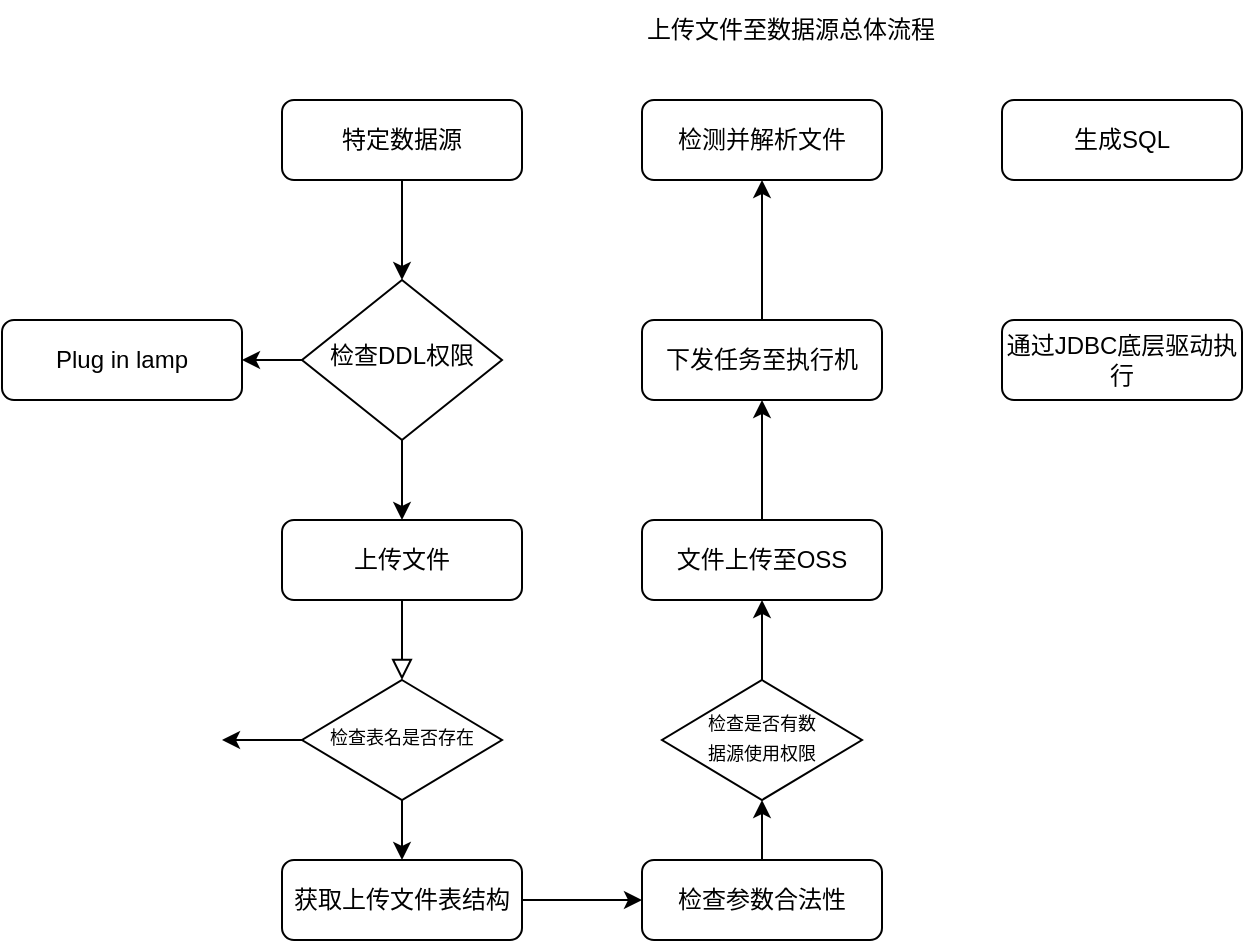 <mxfile version="22.0.6" type="github">
  <diagram id="C5RBs43oDa-KdzZeNtuy" name="Page-1">
    <mxGraphModel dx="1434" dy="676" grid="1" gridSize="10" guides="1" tooltips="1" connect="1" arrows="1" fold="1" page="1" pageScale="1" pageWidth="827" pageHeight="1169" math="0" shadow="0">
      <root>
        <mxCell id="WIyWlLk6GJQsqaUBKTNV-0" />
        <mxCell id="WIyWlLk6GJQsqaUBKTNV-1" parent="WIyWlLk6GJQsqaUBKTNV-0" />
        <mxCell id="2clqQrDaA2VCegX-zHsg-16" style="edgeStyle=orthogonalEdgeStyle;rounded=0;orthogonalLoop=1;jettySize=auto;html=1;exitX=0.5;exitY=1;exitDx=0;exitDy=0;entryX=0.5;entryY=0;entryDx=0;entryDy=0;" edge="1" parent="WIyWlLk6GJQsqaUBKTNV-1" source="WIyWlLk6GJQsqaUBKTNV-3" target="WIyWlLk6GJQsqaUBKTNV-6">
          <mxGeometry relative="1" as="geometry" />
        </mxCell>
        <mxCell id="WIyWlLk6GJQsqaUBKTNV-3" value="特定数据源" style="rounded=1;whiteSpace=wrap;html=1;fontSize=12;glass=0;strokeWidth=1;shadow=0;" parent="WIyWlLk6GJQsqaUBKTNV-1" vertex="1">
          <mxGeometry x="160" y="80" width="120" height="40" as="geometry" />
        </mxCell>
        <mxCell id="2clqQrDaA2VCegX-zHsg-15" style="edgeStyle=orthogonalEdgeStyle;rounded=0;orthogonalLoop=1;jettySize=auto;html=1;exitX=0;exitY=0.5;exitDx=0;exitDy=0;" edge="1" parent="WIyWlLk6GJQsqaUBKTNV-1" source="WIyWlLk6GJQsqaUBKTNV-6" target="WIyWlLk6GJQsqaUBKTNV-7">
          <mxGeometry relative="1" as="geometry" />
        </mxCell>
        <mxCell id="2clqQrDaA2VCegX-zHsg-17" style="edgeStyle=orthogonalEdgeStyle;rounded=0;orthogonalLoop=1;jettySize=auto;html=1;exitX=0.5;exitY=1;exitDx=0;exitDy=0;entryX=0.5;entryY=0;entryDx=0;entryDy=0;" edge="1" parent="WIyWlLk6GJQsqaUBKTNV-1" source="WIyWlLk6GJQsqaUBKTNV-6" target="WIyWlLk6GJQsqaUBKTNV-12">
          <mxGeometry relative="1" as="geometry" />
        </mxCell>
        <mxCell id="WIyWlLk6GJQsqaUBKTNV-6" value="&lt;div class=&quot;lake-content&quot;&gt;检查DDL权限&lt;/div&gt;" style="rhombus;whiteSpace=wrap;html=1;shadow=0;fontFamily=Helvetica;fontSize=12;align=center;strokeWidth=1;spacing=6;spacingTop=-4;" parent="WIyWlLk6GJQsqaUBKTNV-1" vertex="1">
          <mxGeometry x="170" y="170" width="100" height="80" as="geometry" />
        </mxCell>
        <mxCell id="WIyWlLk6GJQsqaUBKTNV-7" value="Plug in lamp" style="rounded=1;whiteSpace=wrap;html=1;fontSize=12;glass=0;strokeWidth=1;shadow=0;" parent="WIyWlLk6GJQsqaUBKTNV-1" vertex="1">
          <mxGeometry x="20" y="190" width="120" height="40" as="geometry" />
        </mxCell>
        <mxCell id="WIyWlLk6GJQsqaUBKTNV-8" value="" style="rounded=0;html=1;jettySize=auto;orthogonalLoop=1;fontSize=11;endArrow=block;endFill=0;endSize=8;strokeWidth=1;shadow=0;labelBackgroundColor=none;edgeStyle=orthogonalEdgeStyle;exitX=0.5;exitY=1;exitDx=0;exitDy=0;" parent="WIyWlLk6GJQsqaUBKTNV-1" source="WIyWlLk6GJQsqaUBKTNV-12" edge="1">
          <mxGeometry x="0.333" y="20" relative="1" as="geometry">
            <mxPoint as="offset" />
            <mxPoint x="220" y="370" as="sourcePoint" />
            <mxPoint x="220" y="370" as="targetPoint" />
          </mxGeometry>
        </mxCell>
        <mxCell id="WIyWlLk6GJQsqaUBKTNV-12" value="上传文件" style="rounded=1;whiteSpace=wrap;html=1;fontSize=12;glass=0;strokeWidth=1;shadow=0;" parent="WIyWlLk6GJQsqaUBKTNV-1" vertex="1">
          <mxGeometry x="160" y="290" width="120" height="40" as="geometry" />
        </mxCell>
        <mxCell id="2clqQrDaA2VCegX-zHsg-0" value="上传文件至数据源总体流程" style="text;html=1;align=center;verticalAlign=middle;resizable=0;points=[];autosize=1;strokeColor=none;fillColor=none;" vertex="1" parent="WIyWlLk6GJQsqaUBKTNV-1">
          <mxGeometry x="329" y="30" width="170" height="30" as="geometry" />
        </mxCell>
        <mxCell id="2clqQrDaA2VCegX-zHsg-8" style="edgeStyle=orthogonalEdgeStyle;rounded=1;orthogonalLoop=1;jettySize=auto;html=1;exitX=0.5;exitY=1;exitDx=0;exitDy=0;entryX=0.5;entryY=0;entryDx=0;entryDy=0;" edge="1" parent="WIyWlLk6GJQsqaUBKTNV-1" source="2clqQrDaA2VCegX-zHsg-1" target="2clqQrDaA2VCegX-zHsg-5">
          <mxGeometry relative="1" as="geometry" />
        </mxCell>
        <mxCell id="2clqQrDaA2VCegX-zHsg-14" style="edgeStyle=orthogonalEdgeStyle;rounded=0;orthogonalLoop=1;jettySize=auto;html=1;exitX=0;exitY=0.5;exitDx=0;exitDy=0;" edge="1" parent="WIyWlLk6GJQsqaUBKTNV-1" source="2clqQrDaA2VCegX-zHsg-1">
          <mxGeometry relative="1" as="geometry">
            <mxPoint x="130" y="400" as="targetPoint" />
          </mxGeometry>
        </mxCell>
        <mxCell id="2clqQrDaA2VCegX-zHsg-1" value="&lt;div class=&quot;lake-content&quot;&gt;&lt;font style=&quot;font-size: 9px;&quot;&gt;检查表名是否存在&lt;/font&gt;&lt;/div&gt;" style="rhombus;whiteSpace=wrap;html=1;shadow=0;fontFamily=Helvetica;fontSize=12;align=center;strokeWidth=1;spacing=6;spacingTop=-4;" vertex="1" parent="WIyWlLk6GJQsqaUBKTNV-1">
          <mxGeometry x="170" y="370" width="100" height="60" as="geometry" />
        </mxCell>
        <mxCell id="2clqQrDaA2VCegX-zHsg-10" style="edgeStyle=orthogonalEdgeStyle;rounded=0;orthogonalLoop=1;jettySize=auto;html=1;exitX=1;exitY=0.5;exitDx=0;exitDy=0;" edge="1" parent="WIyWlLk6GJQsqaUBKTNV-1" source="2clqQrDaA2VCegX-zHsg-5">
          <mxGeometry relative="1" as="geometry">
            <mxPoint x="340" y="480" as="targetPoint" />
          </mxGeometry>
        </mxCell>
        <mxCell id="2clqQrDaA2VCegX-zHsg-5" value="获取上传文件表结构" style="rounded=1;whiteSpace=wrap;html=1;fontSize=12;glass=0;strokeWidth=1;shadow=0;" vertex="1" parent="WIyWlLk6GJQsqaUBKTNV-1">
          <mxGeometry x="160" y="460" width="120" height="40" as="geometry" />
        </mxCell>
        <mxCell id="2clqQrDaA2VCegX-zHsg-13" style="edgeStyle=orthogonalEdgeStyle;rounded=0;orthogonalLoop=1;jettySize=auto;html=1;exitX=0.5;exitY=0;exitDx=0;exitDy=0;entryX=0.5;entryY=1;entryDx=0;entryDy=0;" edge="1" parent="WIyWlLk6GJQsqaUBKTNV-1" source="2clqQrDaA2VCegX-zHsg-9" target="2clqQrDaA2VCegX-zHsg-12">
          <mxGeometry relative="1" as="geometry" />
        </mxCell>
        <mxCell id="2clqQrDaA2VCegX-zHsg-9" value="检查参数合法性" style="rounded=1;whiteSpace=wrap;html=1;fontSize=12;glass=0;strokeWidth=1;shadow=0;" vertex="1" parent="WIyWlLk6GJQsqaUBKTNV-1">
          <mxGeometry x="340" y="460" width="120" height="40" as="geometry" />
        </mxCell>
        <mxCell id="2clqQrDaA2VCegX-zHsg-19" style="edgeStyle=orthogonalEdgeStyle;rounded=0;orthogonalLoop=1;jettySize=auto;html=1;exitX=0.5;exitY=0;exitDx=0;exitDy=0;entryX=0.5;entryY=1;entryDx=0;entryDy=0;" edge="1" parent="WIyWlLk6GJQsqaUBKTNV-1" source="2clqQrDaA2VCegX-zHsg-12" target="2clqQrDaA2VCegX-zHsg-18">
          <mxGeometry relative="1" as="geometry" />
        </mxCell>
        <mxCell id="2clqQrDaA2VCegX-zHsg-12" value="&lt;div class=&quot;lake-content&quot;&gt;&lt;font style=&quot;font-size: 9px;&quot;&gt;检查是否有数&lt;/font&gt;&lt;/div&gt;&lt;div class=&quot;lake-content&quot;&gt;&lt;font style=&quot;font-size: 9px;&quot;&gt;据&lt;/font&gt;&lt;font style=&quot;background-color: initial; font-size: 9px;&quot;&gt;源&lt;/font&gt;&lt;span style=&quot;background-color: initial; font-size: 9px;&quot;&gt;使用权限&lt;/span&gt;&lt;/div&gt;" style="rhombus;whiteSpace=wrap;html=1;shadow=0;fontFamily=Helvetica;fontSize=12;align=center;strokeWidth=1;spacing=6;spacingTop=-4;" vertex="1" parent="WIyWlLk6GJQsqaUBKTNV-1">
          <mxGeometry x="350" y="370" width="100" height="60" as="geometry" />
        </mxCell>
        <mxCell id="2clqQrDaA2VCegX-zHsg-21" style="edgeStyle=orthogonalEdgeStyle;rounded=0;orthogonalLoop=1;jettySize=auto;html=1;exitX=0.5;exitY=0;exitDx=0;exitDy=0;entryX=0.5;entryY=1;entryDx=0;entryDy=0;" edge="1" parent="WIyWlLk6GJQsqaUBKTNV-1" source="2clqQrDaA2VCegX-zHsg-18" target="2clqQrDaA2VCegX-zHsg-20">
          <mxGeometry relative="1" as="geometry" />
        </mxCell>
        <mxCell id="2clqQrDaA2VCegX-zHsg-18" value="文件上传至OSS" style="rounded=1;whiteSpace=wrap;html=1;fontSize=12;glass=0;strokeWidth=1;shadow=0;" vertex="1" parent="WIyWlLk6GJQsqaUBKTNV-1">
          <mxGeometry x="340" y="290" width="120" height="40" as="geometry" />
        </mxCell>
        <mxCell id="2clqQrDaA2VCegX-zHsg-23" style="edgeStyle=orthogonalEdgeStyle;rounded=0;orthogonalLoop=1;jettySize=auto;html=1;exitX=0.5;exitY=0;exitDx=0;exitDy=0;entryX=0.5;entryY=1;entryDx=0;entryDy=0;" edge="1" parent="WIyWlLk6GJQsqaUBKTNV-1" source="2clqQrDaA2VCegX-zHsg-20" target="2clqQrDaA2VCegX-zHsg-22">
          <mxGeometry relative="1" as="geometry" />
        </mxCell>
        <mxCell id="2clqQrDaA2VCegX-zHsg-20" value="下发任务至执行机" style="rounded=1;whiteSpace=wrap;html=1;fontSize=12;glass=0;strokeWidth=1;shadow=0;" vertex="1" parent="WIyWlLk6GJQsqaUBKTNV-1">
          <mxGeometry x="340" y="190" width="120" height="40" as="geometry" />
        </mxCell>
        <mxCell id="2clqQrDaA2VCegX-zHsg-22" value="检测并解析文件" style="rounded=1;whiteSpace=wrap;html=1;fontSize=12;glass=0;strokeWidth=1;shadow=0;" vertex="1" parent="WIyWlLk6GJQsqaUBKTNV-1">
          <mxGeometry x="340" y="80" width="120" height="40" as="geometry" />
        </mxCell>
        <mxCell id="2clqQrDaA2VCegX-zHsg-24" value="生成SQL" style="rounded=1;whiteSpace=wrap;html=1;fontSize=12;glass=0;strokeWidth=1;shadow=0;" vertex="1" parent="WIyWlLk6GJQsqaUBKTNV-1">
          <mxGeometry x="520" y="80" width="120" height="40" as="geometry" />
        </mxCell>
        <mxCell id="2clqQrDaA2VCegX-zHsg-25" value="通过JDBC底层驱动执行" style="rounded=1;whiteSpace=wrap;html=1;fontSize=12;glass=0;strokeWidth=1;shadow=0;" vertex="1" parent="WIyWlLk6GJQsqaUBKTNV-1">
          <mxGeometry x="520" y="190" width="120" height="40" as="geometry" />
        </mxCell>
      </root>
    </mxGraphModel>
  </diagram>
</mxfile>
